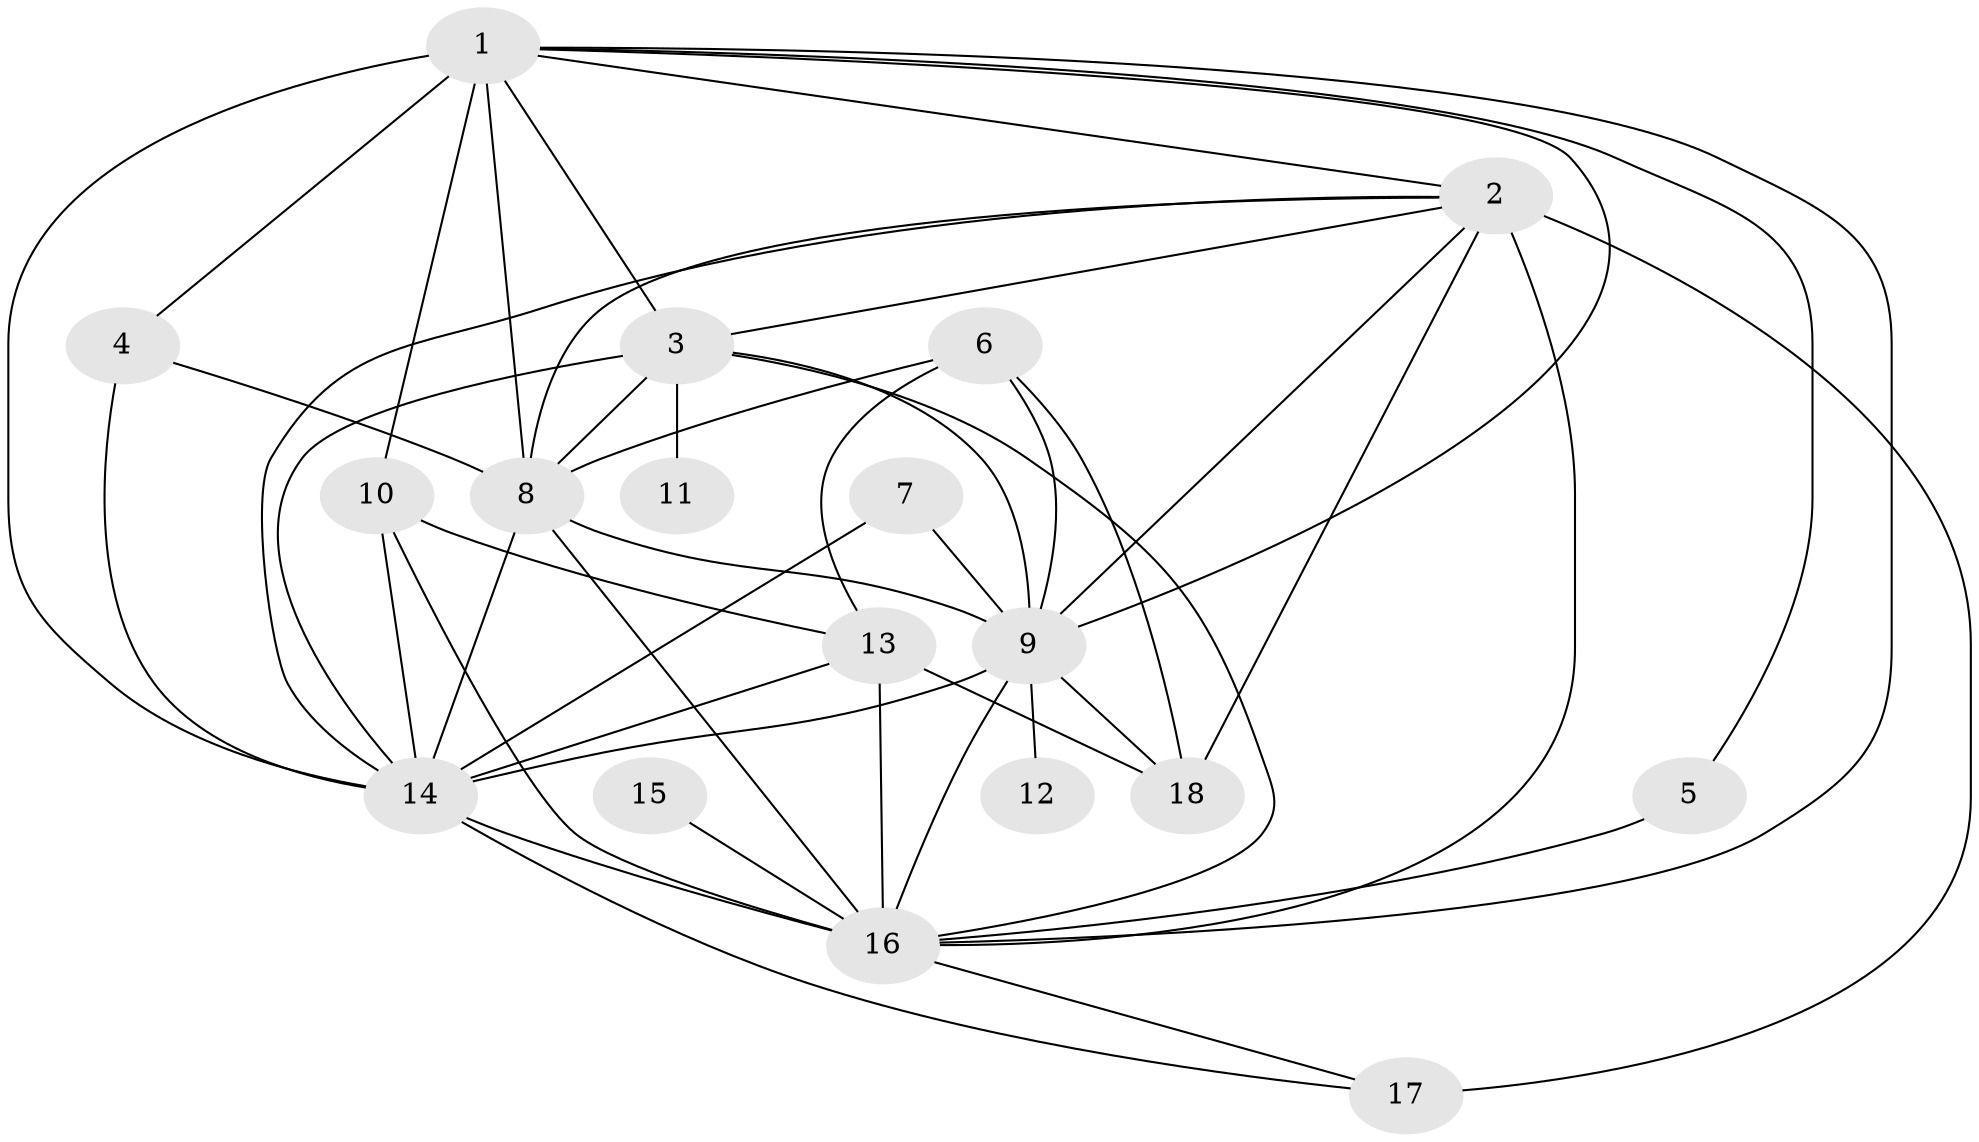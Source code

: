// original degree distribution, {23: 0.017543859649122806, 15: 0.05263157894736842, 13: 0.017543859649122806, 18: 0.017543859649122806, 16: 0.017543859649122806, 14: 0.03508771929824561, 20: 0.017543859649122806, 3: 0.12280701754385964, 2: 0.6140350877192983, 4: 0.07017543859649122, 8: 0.017543859649122806}
// Generated by graph-tools (version 1.1) at 2025/36/03/04/25 23:36:24]
// undirected, 18 vertices, 47 edges
graph export_dot {
  node [color=gray90,style=filled];
  1;
  2;
  3;
  4;
  5;
  6;
  7;
  8;
  9;
  10;
  11;
  12;
  13;
  14;
  15;
  16;
  17;
  18;
  1 -- 2 [weight=1.0];
  1 -- 3 [weight=1.0];
  1 -- 4 [weight=1.0];
  1 -- 5 [weight=1.0];
  1 -- 8 [weight=1.0];
  1 -- 9 [weight=1.0];
  1 -- 10 [weight=2.0];
  1 -- 14 [weight=4.0];
  1 -- 16 [weight=3.0];
  2 -- 3 [weight=1.0];
  2 -- 8 [weight=1.0];
  2 -- 9 [weight=1.0];
  2 -- 14 [weight=3.0];
  2 -- 16 [weight=4.0];
  2 -- 17 [weight=2.0];
  2 -- 18 [weight=2.0];
  3 -- 8 [weight=1.0];
  3 -- 9 [weight=1.0];
  3 -- 11 [weight=1.0];
  3 -- 14 [weight=4.0];
  3 -- 16 [weight=3.0];
  4 -- 8 [weight=1.0];
  4 -- 14 [weight=1.0];
  5 -- 16 [weight=2.0];
  6 -- 8 [weight=1.0];
  6 -- 9 [weight=1.0];
  6 -- 13 [weight=1.0];
  6 -- 18 [weight=1.0];
  7 -- 9 [weight=1.0];
  7 -- 14 [weight=3.0];
  8 -- 9 [weight=1.0];
  8 -- 14 [weight=5.0];
  8 -- 16 [weight=4.0];
  9 -- 12 [weight=1.0];
  9 -- 14 [weight=4.0];
  9 -- 16 [weight=3.0];
  9 -- 18 [weight=1.0];
  10 -- 13 [weight=1.0];
  10 -- 14 [weight=1.0];
  10 -- 16 [weight=1.0];
  13 -- 14 [weight=4.0];
  13 -- 16 [weight=1.0];
  13 -- 18 [weight=1.0];
  14 -- 16 [weight=9.0];
  14 -- 17 [weight=1.0];
  15 -- 16 [weight=1.0];
  16 -- 17 [weight=1.0];
}
